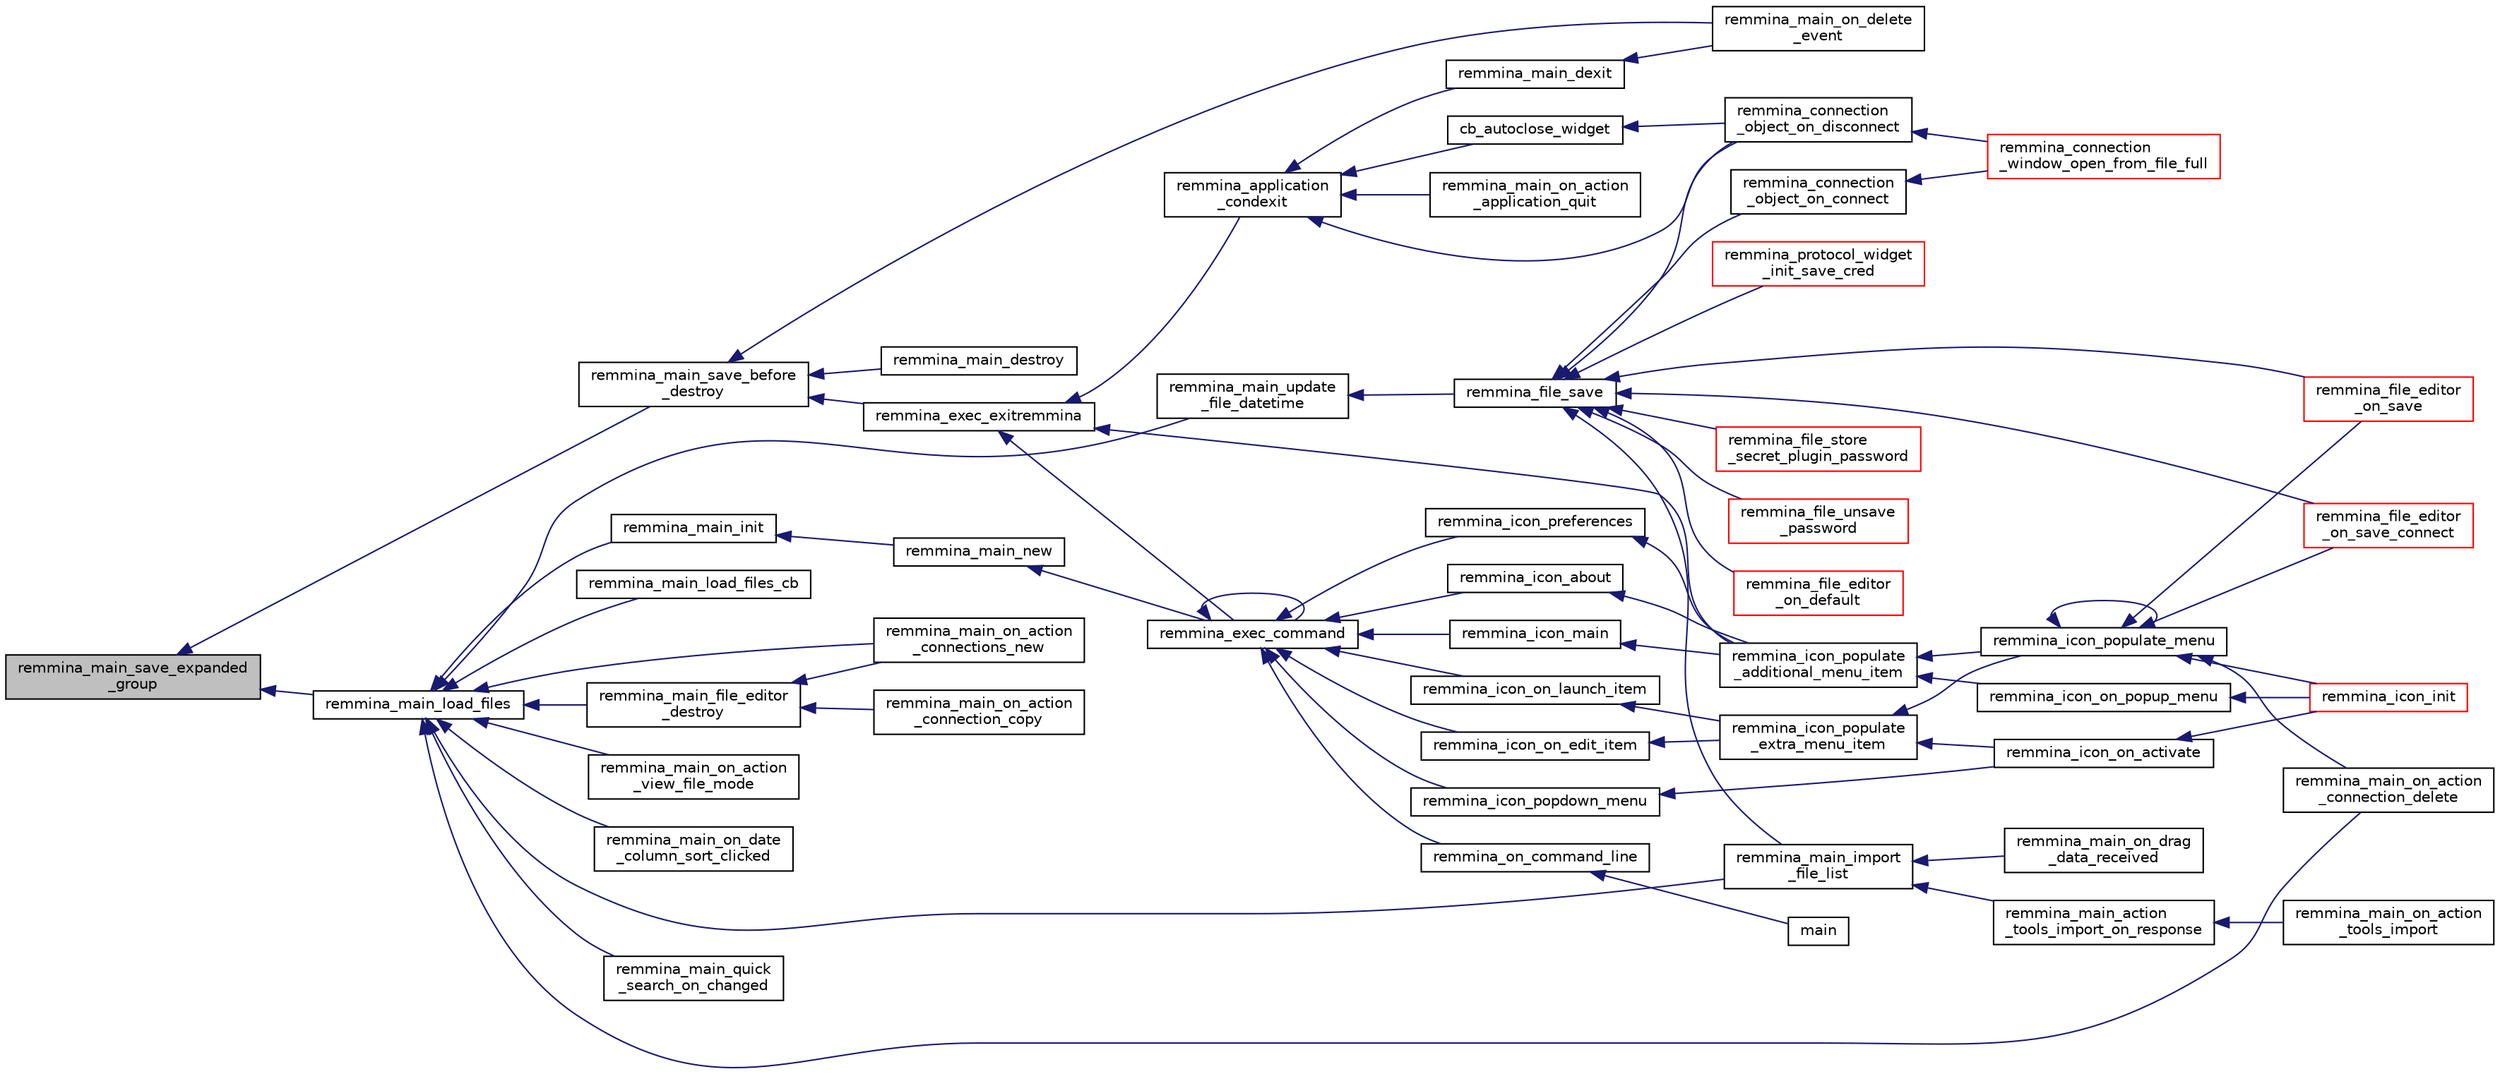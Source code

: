digraph "remmina_main_save_expanded_group"
{
  edge [fontname="Helvetica",fontsize="10",labelfontname="Helvetica",labelfontsize="10"];
  node [fontname="Helvetica",fontsize="10",shape=record];
  rankdir="LR";
  Node5908 [label="remmina_main_save_expanded\l_group",height=0.2,width=0.4,color="black", fillcolor="grey75", style="filled", fontcolor="black"];
  Node5908 -> Node5909 [dir="back",color="midnightblue",fontsize="10",style="solid",fontname="Helvetica"];
  Node5909 [label="remmina_main_save_before\l_destroy",height=0.2,width=0.4,color="black", fillcolor="white", style="filled",URL="$remmina__main_8h.html#a95cedb0d631aacbd1b4a5ee1e10a40a5"];
  Node5909 -> Node5910 [dir="back",color="midnightblue",fontsize="10",style="solid",fontname="Helvetica"];
  Node5910 [label="remmina_exec_exitremmina",height=0.2,width=0.4,color="black", fillcolor="white", style="filled",URL="$remmina__exec_8h.html#adbaf105af1039e44ba503a8d7174535f"];
  Node5910 -> Node5911 [dir="back",color="midnightblue",fontsize="10",style="solid",fontname="Helvetica"];
  Node5911 [label="remmina_application\l_condexit",height=0.2,width=0.4,color="black", fillcolor="white", style="filled",URL="$remmina__exec_8h.html#aaa67e07e2426828d7e7b9b30d2038d31"];
  Node5911 -> Node5912 [dir="back",color="midnightblue",fontsize="10",style="solid",fontname="Helvetica"];
  Node5912 [label="cb_autoclose_widget",height=0.2,width=0.4,color="black", fillcolor="white", style="filled",URL="$remmina__connection__window_8c.html#a6d866a05da5d47a9342d4c87dbf70863"];
  Node5912 -> Node5913 [dir="back",color="midnightblue",fontsize="10",style="solid",fontname="Helvetica"];
  Node5913 [label="remmina_connection\l_object_on_disconnect",height=0.2,width=0.4,color="black", fillcolor="white", style="filled",URL="$remmina__connection__window_8c.html#ad6ea67e2303625444fb4936a114e82df"];
  Node5913 -> Node5914 [dir="back",color="midnightblue",fontsize="10",style="solid",fontname="Helvetica"];
  Node5914 [label="remmina_connection\l_window_open_from_file_full",height=0.2,width=0.4,color="red", fillcolor="white", style="filled",URL="$remmina__connection__window_8h.html#adbf2b670ca3bae96a99cb0b36021a961"];
  Node5911 -> Node5913 [dir="back",color="midnightblue",fontsize="10",style="solid",fontname="Helvetica"];
  Node5911 -> Node5973 [dir="back",color="midnightblue",fontsize="10",style="solid",fontname="Helvetica"];
  Node5973 [label="remmina_main_dexit",height=0.2,width=0.4,color="black", fillcolor="white", style="filled",URL="$remmina__main_8c.html#a33ef5745d8b934ef52379c277d3a1ab2"];
  Node5973 -> Node5974 [dir="back",color="midnightblue",fontsize="10",style="solid",fontname="Helvetica"];
  Node5974 [label="remmina_main_on_delete\l_event",height=0.2,width=0.4,color="black", fillcolor="white", style="filled",URL="$remmina__main_8c.html#a40493bb60c169e53e2e08a0d0a808302"];
  Node5911 -> Node5975 [dir="back",color="midnightblue",fontsize="10",style="solid",fontname="Helvetica"];
  Node5975 [label="remmina_main_on_action\l_application_quit",height=0.2,width=0.4,color="black", fillcolor="white", style="filled",URL="$remmina__main_8c.html#a4948f36273d9da969521981851149271"];
  Node5910 -> Node5917 [dir="back",color="midnightblue",fontsize="10",style="solid",fontname="Helvetica"];
  Node5917 [label="remmina_exec_command",height=0.2,width=0.4,color="black", fillcolor="white", style="filled",URL="$remmina__exec_8h.html#a424cabdcff647797061e7482049d62a7"];
  Node5917 -> Node5918 [dir="back",color="midnightblue",fontsize="10",style="solid",fontname="Helvetica"];
  Node5918 [label="remmina_on_command_line",height=0.2,width=0.4,color="black", fillcolor="white", style="filled",URL="$remmina_8c.html#aeb286fc5bd52ab5382ab8cb495dc2914"];
  Node5918 -> Node5919 [dir="back",color="midnightblue",fontsize="10",style="solid",fontname="Helvetica"];
  Node5919 [label="main",height=0.2,width=0.4,color="black", fillcolor="white", style="filled",URL="$remmina_8c.html#a0ddf1224851353fc92bfbff6f499fa97"];
  Node5917 -> Node5917 [dir="back",color="midnightblue",fontsize="10",style="solid",fontname="Helvetica"];
  Node5917 -> Node5920 [dir="back",color="midnightblue",fontsize="10",style="solid",fontname="Helvetica"];
  Node5920 [label="remmina_icon_main",height=0.2,width=0.4,color="black", fillcolor="white", style="filled",URL="$remmina__icon_8c.html#a920476110ab6410c8fc8cf734109e497"];
  Node5920 -> Node5921 [dir="back",color="midnightblue",fontsize="10",style="solid",fontname="Helvetica"];
  Node5921 [label="remmina_icon_populate\l_additional_menu_item",height=0.2,width=0.4,color="black", fillcolor="white", style="filled",URL="$remmina__icon_8c.html#a8aaf73ed94cf20dcce1c7be26262cb56"];
  Node5921 -> Node5922 [dir="back",color="midnightblue",fontsize="10",style="solid",fontname="Helvetica"];
  Node5922 [label="remmina_icon_populate_menu",height=0.2,width=0.4,color="black", fillcolor="white", style="filled",URL="$remmina__icon_8h.html#af80ed314f91d653237249d839c7fc3b2"];
  Node5922 -> Node5923 [dir="back",color="midnightblue",fontsize="10",style="solid",fontname="Helvetica"];
  Node5923 [label="remmina_file_editor\l_on_save",height=0.2,width=0.4,color="red", fillcolor="white", style="filled",URL="$remmina__file__editor_8c.html#ac2a5cf9cdcf640986e245eb04be9c4ad"];
  Node5922 -> Node5925 [dir="back",color="midnightblue",fontsize="10",style="solid",fontname="Helvetica"];
  Node5925 [label="remmina_file_editor\l_on_save_connect",height=0.2,width=0.4,color="red", fillcolor="white", style="filled",URL="$remmina__file__editor_8c.html#a57224f3f69f04f398de563b71be6b18e"];
  Node5922 -> Node5922 [dir="back",color="midnightblue",fontsize="10",style="solid",fontname="Helvetica"];
  Node5922 -> Node5926 [dir="back",color="midnightblue",fontsize="10",style="solid",fontname="Helvetica"];
  Node5926 [label="remmina_icon_init",height=0.2,width=0.4,color="red", fillcolor="white", style="filled",URL="$remmina__icon_8h.html#a741c81815e562f40672c4485172306d6"];
  Node5922 -> Node5929 [dir="back",color="midnightblue",fontsize="10",style="solid",fontname="Helvetica"];
  Node5929 [label="remmina_main_on_action\l_connection_delete",height=0.2,width=0.4,color="black", fillcolor="white", style="filled",URL="$remmina__main_8c.html#aa0cd57e00874ae6ca8b0ee83213267da"];
  Node5921 -> Node5930 [dir="back",color="midnightblue",fontsize="10",style="solid",fontname="Helvetica"];
  Node5930 [label="remmina_icon_on_popup_menu",height=0.2,width=0.4,color="black", fillcolor="white", style="filled",URL="$remmina__icon_8c.html#a95b917790eeb38e48137018796bdda93"];
  Node5930 -> Node5926 [dir="back",color="midnightblue",fontsize="10",style="solid",fontname="Helvetica"];
  Node5917 -> Node5931 [dir="back",color="midnightblue",fontsize="10",style="solid",fontname="Helvetica"];
  Node5931 [label="remmina_icon_preferences",height=0.2,width=0.4,color="black", fillcolor="white", style="filled",URL="$remmina__icon_8c.html#ad3b0e3d12e4854eae05b1afea19da404"];
  Node5931 -> Node5921 [dir="back",color="midnightblue",fontsize="10",style="solid",fontname="Helvetica"];
  Node5917 -> Node5932 [dir="back",color="midnightblue",fontsize="10",style="solid",fontname="Helvetica"];
  Node5932 [label="remmina_icon_about",height=0.2,width=0.4,color="black", fillcolor="white", style="filled",URL="$remmina__icon_8c.html#a5cdf1958ef01e49889bcee2e90e2cf71"];
  Node5932 -> Node5921 [dir="back",color="midnightblue",fontsize="10",style="solid",fontname="Helvetica"];
  Node5917 -> Node5933 [dir="back",color="midnightblue",fontsize="10",style="solid",fontname="Helvetica"];
  Node5933 [label="remmina_icon_on_launch_item",height=0.2,width=0.4,color="black", fillcolor="white", style="filled",URL="$remmina__icon_8c.html#ad1699688680e12abcfd5c74dd2f76d83"];
  Node5933 -> Node5934 [dir="back",color="midnightblue",fontsize="10",style="solid",fontname="Helvetica"];
  Node5934 [label="remmina_icon_populate\l_extra_menu_item",height=0.2,width=0.4,color="black", fillcolor="white", style="filled",URL="$remmina__icon_8c.html#a2847311861df3a2f1c8bbcd35cf3fd6f"];
  Node5934 -> Node5922 [dir="back",color="midnightblue",fontsize="10",style="solid",fontname="Helvetica"];
  Node5934 -> Node5935 [dir="back",color="midnightblue",fontsize="10",style="solid",fontname="Helvetica"];
  Node5935 [label="remmina_icon_on_activate",height=0.2,width=0.4,color="black", fillcolor="white", style="filled",URL="$remmina__icon_8c.html#af175fef31eb95974094088235b3a2b1d"];
  Node5935 -> Node5926 [dir="back",color="midnightblue",fontsize="10",style="solid",fontname="Helvetica"];
  Node5917 -> Node5936 [dir="back",color="midnightblue",fontsize="10",style="solid",fontname="Helvetica"];
  Node5936 [label="remmina_icon_on_edit_item",height=0.2,width=0.4,color="black", fillcolor="white", style="filled",URL="$remmina__icon_8c.html#af8708120906a8dc41a7998ebf9ecd129"];
  Node5936 -> Node5934 [dir="back",color="midnightblue",fontsize="10",style="solid",fontname="Helvetica"];
  Node5917 -> Node5937 [dir="back",color="midnightblue",fontsize="10",style="solid",fontname="Helvetica"];
  Node5937 [label="remmina_icon_popdown_menu",height=0.2,width=0.4,color="black", fillcolor="white", style="filled",URL="$remmina__icon_8c.html#a444be76e3c3a065279c5f9abc7fae833"];
  Node5937 -> Node5935 [dir="back",color="midnightblue",fontsize="10",style="solid",fontname="Helvetica"];
  Node5910 -> Node5921 [dir="back",color="midnightblue",fontsize="10",style="solid",fontname="Helvetica"];
  Node5909 -> Node5974 [dir="back",color="midnightblue",fontsize="10",style="solid",fontname="Helvetica"];
  Node5909 -> Node5976 [dir="back",color="midnightblue",fontsize="10",style="solid",fontname="Helvetica"];
  Node5976 [label="remmina_main_destroy",height=0.2,width=0.4,color="black", fillcolor="white", style="filled",URL="$remmina__main_8h.html#a77d974da2ddd1ea7c87f8b9bb1eedda8"];
  Node5908 -> Node5977 [dir="back",color="midnightblue",fontsize="10",style="solid",fontname="Helvetica"];
  Node5977 [label="remmina_main_load_files",height=0.2,width=0.4,color="black", fillcolor="white", style="filled",URL="$remmina__main_8c.html#a3617295e74fa84edbd41dedc601402a7"];
  Node5977 -> Node5978 [dir="back",color="midnightblue",fontsize="10",style="solid",fontname="Helvetica"];
  Node5978 [label="remmina_main_load_files_cb",height=0.2,width=0.4,color="black", fillcolor="white", style="filled",URL="$remmina__main_8c.html#a2d8aed506a9e65e444507b6eae74bbb0"];
  Node5977 -> Node5979 [dir="back",color="midnightblue",fontsize="10",style="solid",fontname="Helvetica"];
  Node5979 [label="remmina_main_file_editor\l_destroy",height=0.2,width=0.4,color="black", fillcolor="white", style="filled",URL="$remmina__main_8c.html#a6a466d0b07944e619bd9b0e473c8a5bd"];
  Node5979 -> Node5980 [dir="back",color="midnightblue",fontsize="10",style="solid",fontname="Helvetica"];
  Node5980 [label="remmina_main_on_action\l_connections_new",height=0.2,width=0.4,color="black", fillcolor="white", style="filled",URL="$remmina__main_8c.html#a2ca39ab0b22fd98257504ded7eeec618"];
  Node5979 -> Node5981 [dir="back",color="midnightblue",fontsize="10",style="solid",fontname="Helvetica"];
  Node5981 [label="remmina_main_on_action\l_connection_copy",height=0.2,width=0.4,color="black", fillcolor="white", style="filled",URL="$remmina__main_8c.html#a58b83c6d07785319ed55f937b1c734f5"];
  Node5977 -> Node5980 [dir="back",color="midnightblue",fontsize="10",style="solid",fontname="Helvetica"];
  Node5977 -> Node5929 [dir="back",color="midnightblue",fontsize="10",style="solid",fontname="Helvetica"];
  Node5977 -> Node5982 [dir="back",color="midnightblue",fontsize="10",style="solid",fontname="Helvetica"];
  Node5982 [label="remmina_main_on_action\l_view_file_mode",height=0.2,width=0.4,color="black", fillcolor="white", style="filled",URL="$remmina__main_8c.html#af53a0f0667da4a5198655a69f7a4af3e"];
  Node5977 -> Node5983 [dir="back",color="midnightblue",fontsize="10",style="solid",fontname="Helvetica"];
  Node5983 [label="remmina_main_on_date\l_column_sort_clicked",height=0.2,width=0.4,color="black", fillcolor="white", style="filled",URL="$remmina__main_8c.html#a3d60de4c121cae0c82e60b13873073db"];
  Node5977 -> Node5984 [dir="back",color="midnightblue",fontsize="10",style="solid",fontname="Helvetica"];
  Node5984 [label="remmina_main_import\l_file_list",height=0.2,width=0.4,color="black", fillcolor="white", style="filled",URL="$remmina__main_8c.html#ac767825cb87a34531306cfb587216d20"];
  Node5984 -> Node5985 [dir="back",color="midnightblue",fontsize="10",style="solid",fontname="Helvetica"];
  Node5985 [label="remmina_main_action\l_tools_import_on_response",height=0.2,width=0.4,color="black", fillcolor="white", style="filled",URL="$remmina__main_8c.html#a85aa313453e0ecaa17bcce233973998d"];
  Node5985 -> Node5986 [dir="back",color="midnightblue",fontsize="10",style="solid",fontname="Helvetica"];
  Node5986 [label="remmina_main_on_action\l_tools_import",height=0.2,width=0.4,color="black", fillcolor="white", style="filled",URL="$remmina__main_8c.html#a9e706f753d46c8efdb0b7f2b0539081e"];
  Node5984 -> Node5987 [dir="back",color="midnightblue",fontsize="10",style="solid",fontname="Helvetica"];
  Node5987 [label="remmina_main_on_drag\l_data_received",height=0.2,width=0.4,color="black", fillcolor="white", style="filled",URL="$remmina__main_8c.html#adf073486149762f547504020484bff70"];
  Node5977 -> Node5988 [dir="back",color="midnightblue",fontsize="10",style="solid",fontname="Helvetica"];
  Node5988 [label="remmina_main_quick\l_search_on_changed",height=0.2,width=0.4,color="black", fillcolor="white", style="filled",URL="$remmina__main_8c.html#a1cac4199e40e35bf3fcdb98841615657"];
  Node5977 -> Node5989 [dir="back",color="midnightblue",fontsize="10",style="solid",fontname="Helvetica"];
  Node5989 [label="remmina_main_init",height=0.2,width=0.4,color="black", fillcolor="white", style="filled",URL="$remmina__main_8c.html#afefc1b651e1c546e949dbe6df72b0300"];
  Node5989 -> Node5990 [dir="back",color="midnightblue",fontsize="10",style="solid",fontname="Helvetica"];
  Node5990 [label="remmina_main_new",height=0.2,width=0.4,color="black", fillcolor="white", style="filled",URL="$remmina__main_8h.html#a0c322c3136c4225d5f8d4cee318afce7"];
  Node5990 -> Node5917 [dir="back",color="midnightblue",fontsize="10",style="solid",fontname="Helvetica"];
  Node5977 -> Node5991 [dir="back",color="midnightblue",fontsize="10",style="solid",fontname="Helvetica"];
  Node5991 [label="remmina_main_update\l_file_datetime",height=0.2,width=0.4,color="black", fillcolor="white", style="filled",URL="$remmina__main_8h.html#a5ae0372dafe41f96a09097c07d1b270a"];
  Node5991 -> Node5992 [dir="back",color="midnightblue",fontsize="10",style="solid",fontname="Helvetica"];
  Node5992 [label="remmina_file_save",height=0.2,width=0.4,color="black", fillcolor="white", style="filled",URL="$remmina__file_8h.html#a8c893a5deec9bc446bd89cc9973416c7"];
  Node5992 -> Node5957 [dir="back",color="midnightblue",fontsize="10",style="solid",fontname="Helvetica"];
  Node5957 [label="remmina_connection\l_object_on_connect",height=0.2,width=0.4,color="black", fillcolor="white", style="filled",URL="$remmina__connection__window_8c.html#a0ad685a873ecef95ec13caba17e0c22e"];
  Node5957 -> Node5914 [dir="back",color="midnightblue",fontsize="10",style="solid",fontname="Helvetica"];
  Node5992 -> Node5913 [dir="back",color="midnightblue",fontsize="10",style="solid",fontname="Helvetica"];
  Node5992 -> Node5993 [dir="back",color="midnightblue",fontsize="10",style="solid",fontname="Helvetica"];
  Node5993 [label="remmina_file_store\l_secret_plugin_password",height=0.2,width=0.4,color="red", fillcolor="white", style="filled",URL="$remmina__file_8h.html#a3be28ff7f5a9b44dc47f92b883a85ac5"];
  Node5992 -> Node6000 [dir="back",color="midnightblue",fontsize="10",style="solid",fontname="Helvetica"];
  Node6000 [label="remmina_file_unsave\l_password",height=0.2,width=0.4,color="red", fillcolor="white", style="filled",URL="$remmina__file_8h.html#a6a79eb0cd9dc195cc5bd1904e2e1e26c"];
  Node5992 -> Node6002 [dir="back",color="midnightblue",fontsize="10",style="solid",fontname="Helvetica"];
  Node6002 [label="remmina_file_editor\l_on_default",height=0.2,width=0.4,color="red", fillcolor="white", style="filled",URL="$remmina__file__editor_8c.html#afcc5ee6fcd22686b716fbe595cb210a6"];
  Node5992 -> Node5923 [dir="back",color="midnightblue",fontsize="10",style="solid",fontname="Helvetica"];
  Node5992 -> Node5925 [dir="back",color="midnightblue",fontsize="10",style="solid",fontname="Helvetica"];
  Node5992 -> Node5984 [dir="back",color="midnightblue",fontsize="10",style="solid",fontname="Helvetica"];
  Node5992 -> Node6003 [dir="back",color="midnightblue",fontsize="10",style="solid",fontname="Helvetica"];
  Node6003 [label="remmina_protocol_widget\l_init_save_cred",height=0.2,width=0.4,color="red", fillcolor="white", style="filled",URL="$remmina__protocol__widget_8h.html#a7ac09ee83afa8a1a60cadf56b0ec83a6"];
}

